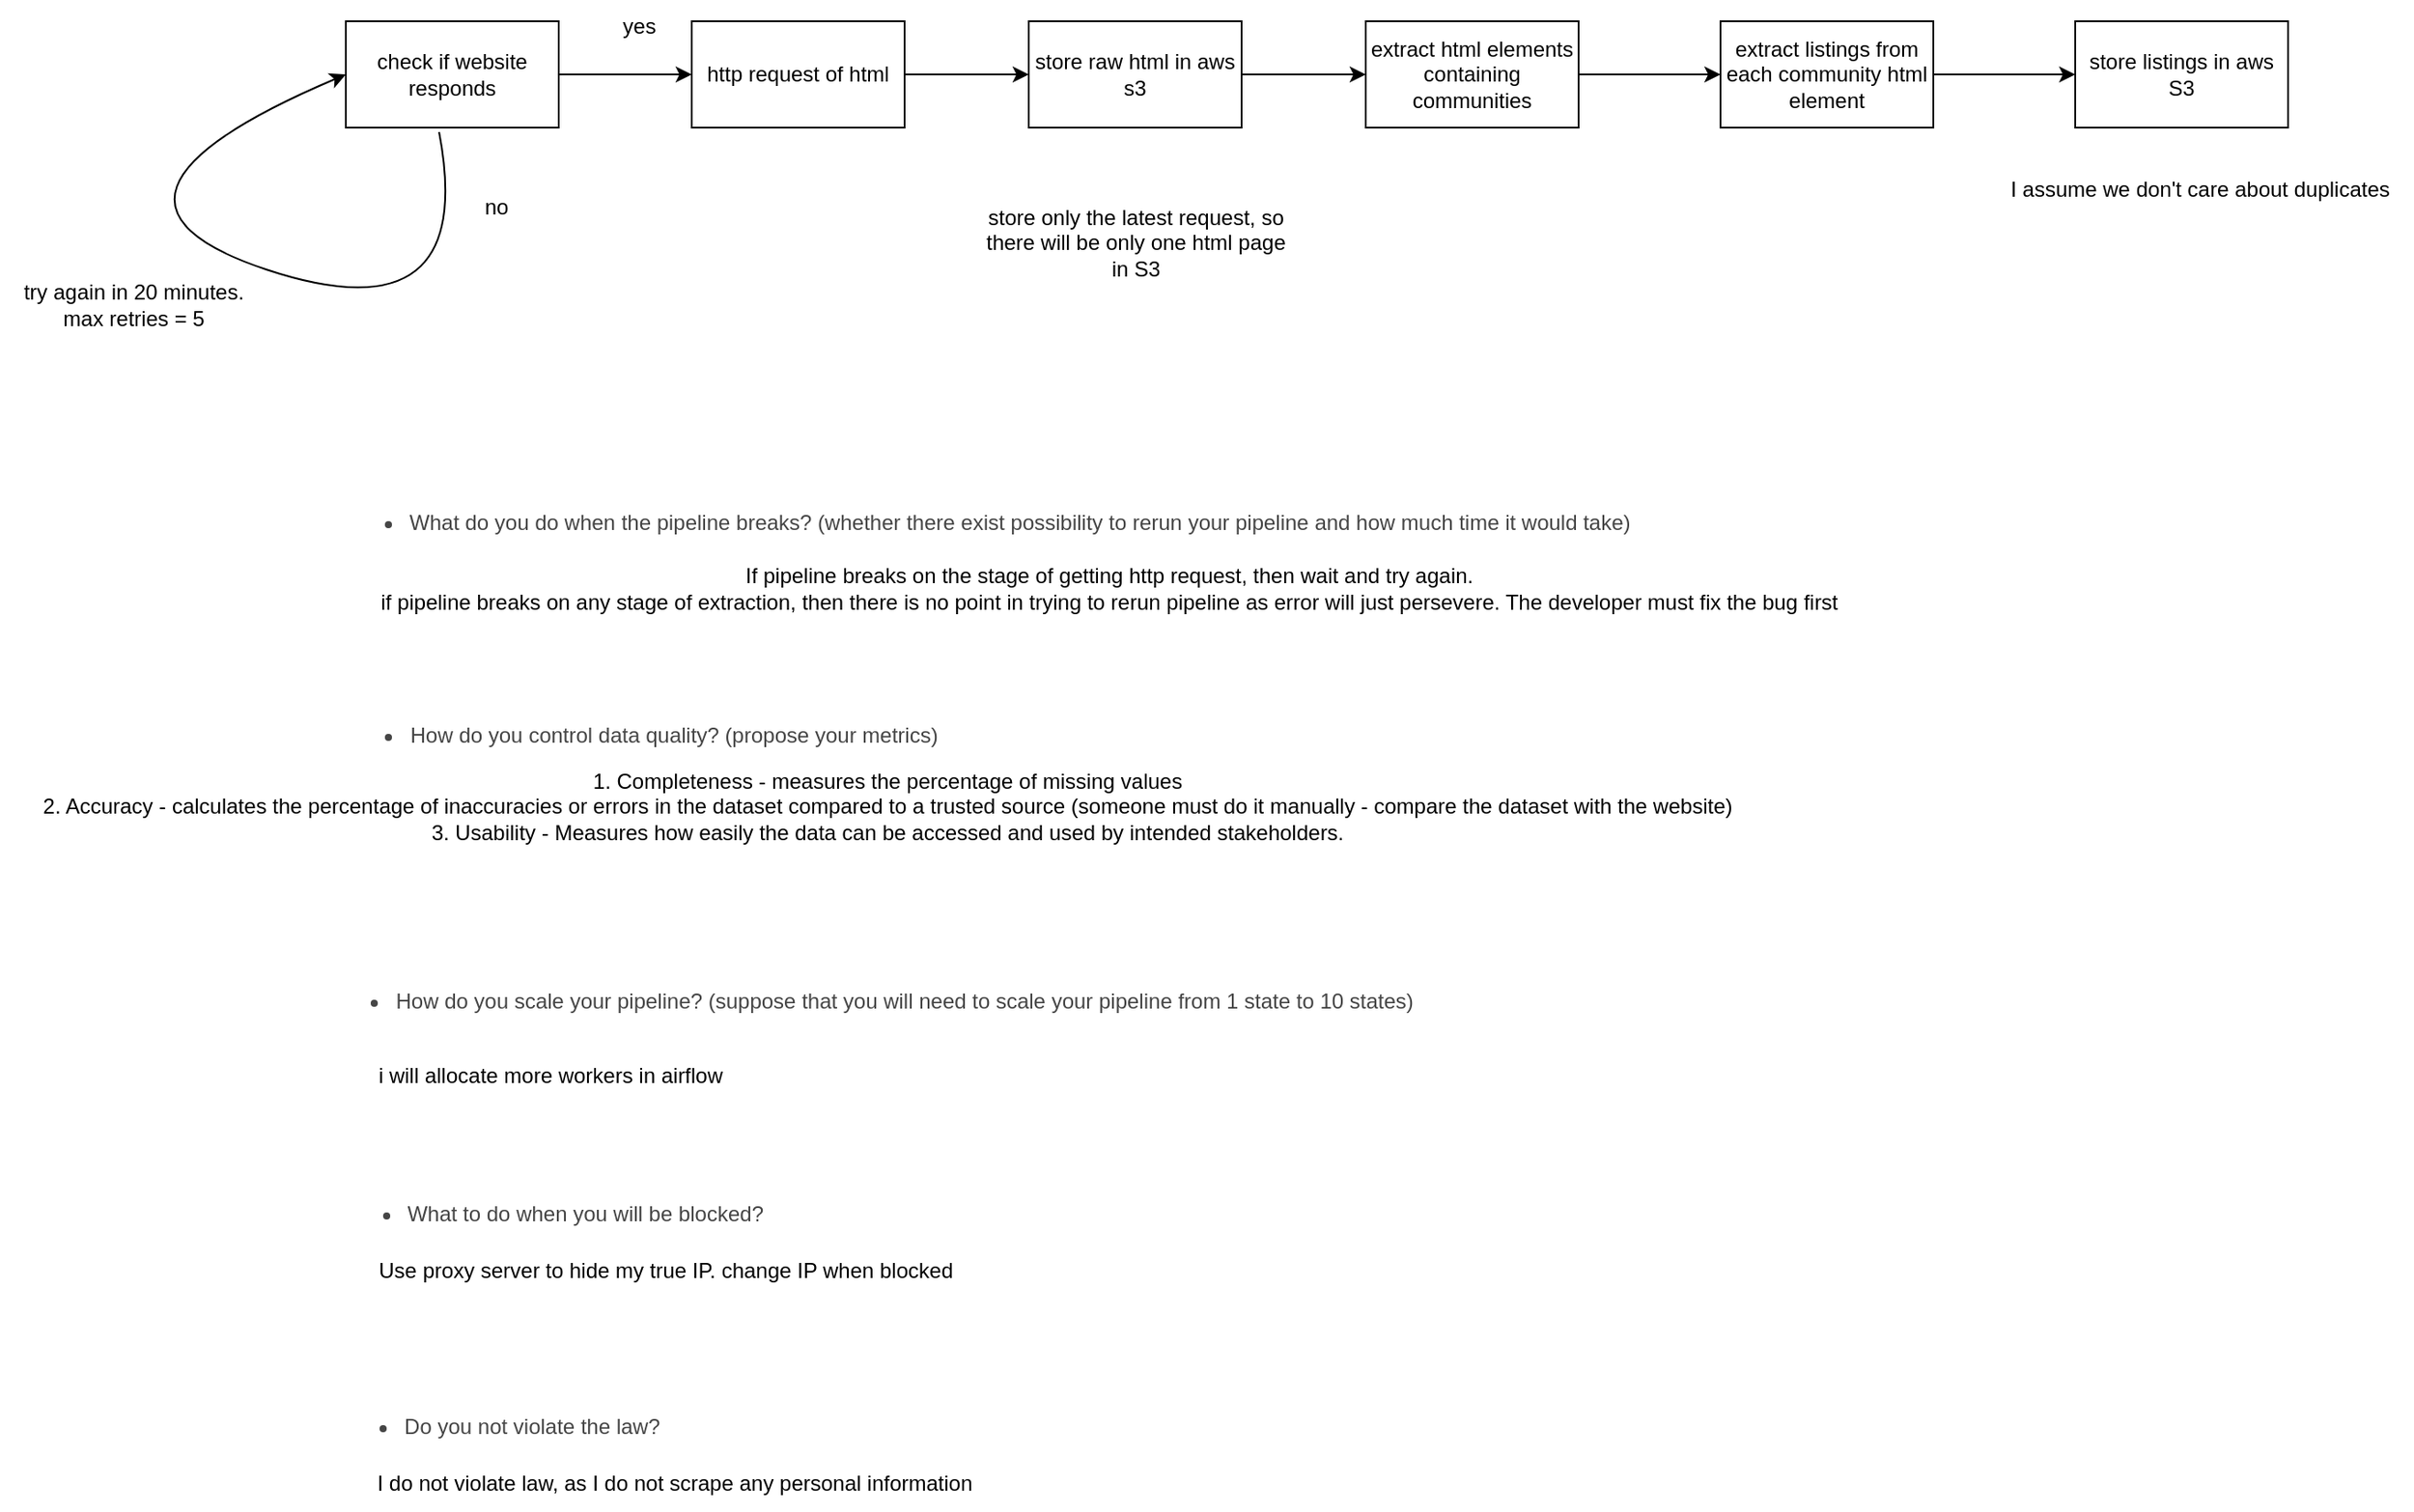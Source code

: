 <mxfile version="22.1.16" type="google">
  <diagram name="Page-1" id="sP_LPgL8xMHjq43CIlo9">
    <mxGraphModel grid="1" page="1" gridSize="10" guides="1" tooltips="1" connect="1" arrows="1" fold="1" pageScale="1" pageWidth="850" pageHeight="1100" math="0" shadow="0">
      <root>
        <mxCell id="0" />
        <mxCell id="1" parent="0" />
        <mxCell id="8B_b46xg8DT7jWkFDhd6-1" value="" style="edgeStyle=orthogonalEdgeStyle;rounded=0;orthogonalLoop=1;jettySize=auto;html=1;" edge="1" parent="1" source="9R5IWZWOWXFS1lAQp3il-1" target="9R5IWZWOWXFS1lAQp3il-3">
          <mxGeometry relative="1" as="geometry" />
        </mxCell>
        <mxCell id="9R5IWZWOWXFS1lAQp3il-1" value="check if website responds&lt;br&gt;" style="rounded=0;whiteSpace=wrap;html=1;" vertex="1" parent="1">
          <mxGeometry x="15" y="190" width="120" height="60" as="geometry" />
        </mxCell>
        <mxCell id="8B_b46xg8DT7jWkFDhd6-18" value="" style="edgeStyle=orthogonalEdgeStyle;rounded=0;orthogonalLoop=1;jettySize=auto;html=1;" edge="1" parent="1" source="9R5IWZWOWXFS1lAQp3il-3" target="8B_b46xg8DT7jWkFDhd6-16">
          <mxGeometry relative="1" as="geometry" />
        </mxCell>
        <mxCell id="9R5IWZWOWXFS1lAQp3il-3" value="http request of html" style="rounded=0;whiteSpace=wrap;html=1;" vertex="1" parent="1">
          <mxGeometry x="210" y="190" width="120" height="60" as="geometry" />
        </mxCell>
        <mxCell id="8B_b46xg8DT7jWkFDhd6-3" value="" style="edgeStyle=orthogonalEdgeStyle;rounded=0;orthogonalLoop=1;jettySize=auto;html=1;" edge="1" parent="1" source="9R5IWZWOWXFS1lAQp3il-4" target="9R5IWZWOWXFS1lAQp3il-5">
          <mxGeometry relative="1" as="geometry" />
        </mxCell>
        <mxCell id="9R5IWZWOWXFS1lAQp3il-4" value="extract html elements containing communities" style="rounded=0;whiteSpace=wrap;html=1;" vertex="1" parent="1">
          <mxGeometry x="590" y="190" width="120" height="60" as="geometry" />
        </mxCell>
        <mxCell id="8B_b46xg8DT7jWkFDhd6-5" value="" style="edgeStyle=orthogonalEdgeStyle;rounded=0;orthogonalLoop=1;jettySize=auto;html=1;" edge="1" parent="1" source="9R5IWZWOWXFS1lAQp3il-5" target="8B_b46xg8DT7jWkFDhd6-4">
          <mxGeometry relative="1" as="geometry" />
        </mxCell>
        <mxCell id="9R5IWZWOWXFS1lAQp3il-5" value="extract listings from each community html element" style="rounded=0;whiteSpace=wrap;html=1;" vertex="1" parent="1">
          <mxGeometry x="790" y="190" width="120" height="60" as="geometry" />
        </mxCell>
        <mxCell id="8B_b46xg8DT7jWkFDhd6-4" value="store listings in aws S3" style="rounded=0;whiteSpace=wrap;html=1;" vertex="1" parent="1">
          <mxGeometry x="990" y="190" width="120" height="60" as="geometry" />
        </mxCell>
        <mxCell id="8B_b46xg8DT7jWkFDhd6-6" value="I assume we don&#39;t care about duplicates" style="text;html=1;align=center;verticalAlign=middle;resizable=0;points=[];autosize=1;strokeColor=none;fillColor=none;" vertex="1" parent="1">
          <mxGeometry x="940" y="270" width="240" height="30" as="geometry" />
        </mxCell>
        <mxCell id="8B_b46xg8DT7jWkFDhd6-7" value="&lt;ul style=&quot;box-sizing: border-box; margin-top: 0px; margin-bottom: 1rem; padding-left: 1rem; margin-inline-start: 0.2rem; color: rgb(69, 69, 69); font-family: sans-serif, sans-serif; text-align: left; background-color: rgb(255, 255, 255);&quot; id=&quot;yui_3_17_2_1_1704287046822_111&quot;&gt;&lt;li style=&quot;box-sizing: border-box; line-height: 28px;&quot; id=&quot;yui_3_17_2_1_1704287046822_110&quot;&gt;&lt;font style=&quot;font-size: 12px;&quot;&gt;What do you do when the pipeline breaks? (whether there exist possibility to rerun your pipeline and how much time it would take)&lt;/font&gt;&lt;/li&gt;&lt;/ul&gt;" style="text;html=1;align=center;verticalAlign=middle;resizable=0;points=[];autosize=1;strokeColor=none;fillColor=none;" vertex="1" parent="1">
          <mxGeometry x="20" y="450" width="730" height="60" as="geometry" />
        </mxCell>
        <mxCell id="8B_b46xg8DT7jWkFDhd6-8" value="If pipeline breaks on the stage of getting http request, then wait and try again.&lt;br&gt;if pipeline breaks on any stage of extraction, then there is no point in trying to rerun pipeline as error will just persevere. The developer must fix the bug first" style="text;html=1;align=center;verticalAlign=middle;resizable=0;points=[];autosize=1;strokeColor=none;fillColor=none;" vertex="1" parent="1">
          <mxGeometry x="20" y="490" width="850" height="40" as="geometry" />
        </mxCell>
        <mxCell id="8B_b46xg8DT7jWkFDhd6-9" value="yes" style="text;html=1;align=center;verticalAlign=middle;resizable=0;points=[];autosize=1;strokeColor=none;fillColor=none;" vertex="1" parent="1">
          <mxGeometry x="160" y="178" width="40" height="30" as="geometry" />
        </mxCell>
        <mxCell id="8B_b46xg8DT7jWkFDhd6-10" value="no" style="text;html=1;strokeColor=none;fillColor=none;align=center;verticalAlign=middle;whiteSpace=wrap;rounded=0;" vertex="1" parent="1">
          <mxGeometry x="70" y="280" width="60" height="30" as="geometry" />
        </mxCell>
        <mxCell id="8B_b46xg8DT7jWkFDhd6-14" value="" style="curved=1;endArrow=classic;html=1;rounded=0;exitX=0.438;exitY=1.042;exitDx=0;exitDy=0;exitPerimeter=0;entryX=0;entryY=0.5;entryDx=0;entryDy=0;" edge="1" parent="1" source="9R5IWZWOWXFS1lAQp3il-1" target="9R5IWZWOWXFS1lAQp3il-1">
          <mxGeometry width="50" height="50" relative="1" as="geometry">
            <mxPoint x="40" y="370" as="sourcePoint" />
            <mxPoint x="-60" y="230" as="targetPoint" />
            <Array as="points">
              <mxPoint x="90" y="370" />
              <mxPoint x="-150" y="290" />
            </Array>
          </mxGeometry>
        </mxCell>
        <mxCell id="8B_b46xg8DT7jWkFDhd6-15" value="try again in 20 minutes.&lt;br&gt;max retries = 5&lt;br&gt;" style="text;html=1;align=center;verticalAlign=middle;resizable=0;points=[];autosize=1;strokeColor=none;fillColor=none;" vertex="1" parent="1">
          <mxGeometry x="-180" y="330" width="150" height="40" as="geometry" />
        </mxCell>
        <mxCell id="8B_b46xg8DT7jWkFDhd6-19" value="" style="edgeStyle=orthogonalEdgeStyle;rounded=0;orthogonalLoop=1;jettySize=auto;html=1;" edge="1" parent="1" source="8B_b46xg8DT7jWkFDhd6-16" target="9R5IWZWOWXFS1lAQp3il-4">
          <mxGeometry relative="1" as="geometry" />
        </mxCell>
        <mxCell id="8B_b46xg8DT7jWkFDhd6-16" value="store raw html in aws s3" style="rounded=0;whiteSpace=wrap;html=1;" vertex="1" parent="1">
          <mxGeometry x="400" y="190" width="120" height="60" as="geometry" />
        </mxCell>
        <mxCell id="8B_b46xg8DT7jWkFDhd6-17" value="store only the latest request, so there will be only one html page in S3" style="text;html=1;strokeColor=none;fillColor=none;align=center;verticalAlign=middle;whiteSpace=wrap;rounded=0;" vertex="1" parent="1">
          <mxGeometry x="372.5" y="280" width="175" height="70" as="geometry" />
        </mxCell>
        <mxCell id="8B_b46xg8DT7jWkFDhd6-20" value="&lt;ul style=&quot;box-sizing: border-box; margin-top: 0px; margin-bottom: 1rem; padding-left: 1rem; margin-inline-start: 0.2rem; color: rgb(69, 69, 69); font-family: sans-serif, sans-serif; text-align: left; background-color: rgb(255, 255, 255);&quot; id=&quot;yui_3_17_2_1_1704287046822_111&quot;&gt;&lt;li style=&quot;box-sizing: border-box; line-height: 28px;&quot; id=&quot;yui_3_17_2_1_1704287046822_112&quot;&gt;&lt;font style=&quot;font-size: 12px;&quot;&gt;How do you control data quality? (propose your metrics)&lt;/font&gt;&lt;/li&gt;&lt;/ul&gt;" style="text;html=1;align=center;verticalAlign=middle;resizable=0;points=[];autosize=1;strokeColor=none;fillColor=none;" vertex="1" parent="1">
          <mxGeometry x="20" y="570" width="340" height="60" as="geometry" />
        </mxCell>
        <mxCell id="8B_b46xg8DT7jWkFDhd6-21" value="&lt;font style=&quot;font-size: 12px;&quot;&gt;1. Completeness - measures the percentage of missing values&lt;br style=&quot;border-color: var(--border-color);&quot;&gt;2. Accuracy - calculates the percentage of inaccuracies or errors in the dataset compared to a trusted source (someone must do it manually - compare the dataset with the website)&lt;br style=&quot;border-color: var(--border-color);&quot;&gt;3. Usability -&amp;nbsp;Measures how easily the data can be accessed and used by intended stakeholders.&lt;/font&gt;" style="text;html=1;align=center;verticalAlign=middle;resizable=0;points=[];autosize=1;strokeColor=none;fillColor=none;" vertex="1" parent="1">
          <mxGeometry x="-170" y="603" width="980" height="60" as="geometry" />
        </mxCell>
        <mxCell id="8B_b46xg8DT7jWkFDhd6-75" value="&lt;ul style=&quot;box-sizing: border-box; margin-top: 0px; margin-bottom: 1rem; padding-left: 1rem; margin-inline-start: 0.2rem; color: rgb(69, 69, 69); font-family: sans-serif, sans-serif; text-align: left; background-color: rgb(255, 255, 255);&quot; id=&quot;yui_3_17_2_1_1704287046822_111&quot;&gt;&lt;li style=&quot;box-sizing: border-box; line-height: 28px;&quot;&gt;&lt;font style=&quot;font-size: 12px;&quot;&gt;How do you scale your pipeline? (suppose that you will need to scale your pipeline from 1 state to 10 states)&lt;/font&gt;&lt;/li&gt;&lt;/ul&gt;" style="text;html=1;align=center;verticalAlign=middle;resizable=0;points=[];autosize=1;strokeColor=none;fillColor=none;" vertex="1" parent="1">
          <mxGeometry x="10" y="720" width="620" height="60" as="geometry" />
        </mxCell>
        <mxCell id="8B_b46xg8DT7jWkFDhd6-76" value="i will allocate more workers in airflow" style="text;html=1;align=center;verticalAlign=middle;resizable=0;points=[];autosize=1;strokeColor=none;fillColor=none;" vertex="1" parent="1">
          <mxGeometry x="20" y="770" width="220" height="30" as="geometry" />
        </mxCell>
        <mxCell id="8B_b46xg8DT7jWkFDhd6-77" value="&lt;ul style=&quot;box-sizing: border-box; margin-top: 0px; margin-bottom: 1rem; padding-left: 1rem; margin-inline-start: 0.2rem; color: rgb(69, 69, 69); font-family: sans-serif, sans-serif; text-align: left; background-color: rgb(255, 255, 255);&quot; id=&quot;yui_3_17_2_1_1704287046822_111&quot;&gt;&lt;li style=&quot;box-sizing: border-box; line-height: 28px;&quot; id=&quot;yui_3_17_2_1_1704287046822_113&quot;&gt;&lt;font style=&quot;font-size: 12px;&quot;&gt;What to do when you will be blocked?&lt;/font&gt;&lt;/li&gt;&lt;/ul&gt;" style="text;html=1;align=center;verticalAlign=middle;resizable=0;points=[];autosize=1;strokeColor=none;fillColor=none;" vertex="1" parent="1">
          <mxGeometry x="20" y="840" width="240" height="60" as="geometry" />
        </mxCell>
        <mxCell id="8B_b46xg8DT7jWkFDhd6-78" value="Use proxy server to hide my true IP. change IP when blocked" style="text;html=1;align=center;verticalAlign=middle;resizable=0;points=[];autosize=1;strokeColor=none;fillColor=none;" vertex="1" parent="1">
          <mxGeometry x="20" y="880" width="350" height="30" as="geometry" />
        </mxCell>
        <mxCell id="8B_b46xg8DT7jWkFDhd6-80" value="&lt;ul style=&quot;box-sizing: border-box; margin-top: 0px; margin-bottom: 1rem; padding-left: 1rem; margin-inline-start: 0.2rem; color: rgb(69, 69, 69); font-family: sans-serif, sans-serif; text-align: left; background-color: rgb(255, 255, 255);&quot; id=&quot;yui_3_17_2_1_1704287046822_111&quot;&gt;&lt;li style=&quot;box-sizing: border-box; line-height: 28px;&quot; id=&quot;yui_3_17_2_1_1704287046822_115&quot;&gt;&lt;font style=&quot;font-size: 12px;&quot;&gt;Do you not violate the law?&lt;/font&gt;&lt;/li&gt;&lt;/ul&gt;" style="text;html=1;align=center;verticalAlign=middle;resizable=0;points=[];autosize=1;strokeColor=none;fillColor=none;" vertex="1" parent="1">
          <mxGeometry x="15" y="960" width="190" height="60" as="geometry" />
        </mxCell>
        <mxCell id="8B_b46xg8DT7jWkFDhd6-81" value="I do not violate law, as I do not scrape any personal information" style="text;html=1;align=center;verticalAlign=middle;resizable=0;points=[];autosize=1;strokeColor=none;fillColor=none;" vertex="1" parent="1">
          <mxGeometry x="20" y="1000" width="360" height="30" as="geometry" />
        </mxCell>
      </root>
    </mxGraphModel>
  </diagram>
</mxfile>
